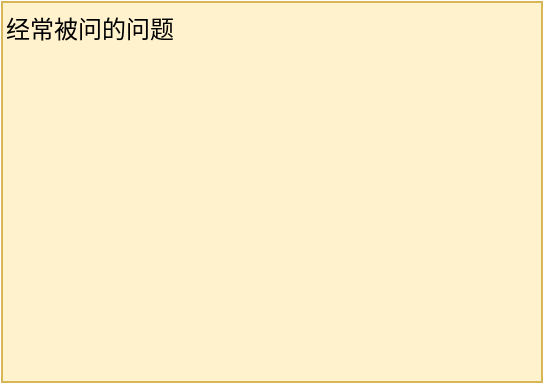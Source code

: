<mxfile version="14.6.5" type="github">
  <diagram id="Q7PYILhDDl7qASE8rhqx" name="Page-1">
    <mxGraphModel dx="893" dy="517" grid="1" gridSize="10" guides="1" tooltips="1" connect="1" arrows="1" fold="1" page="1" pageScale="1" pageWidth="827" pageHeight="1169" math="0" shadow="0">
      <root>
        <mxCell id="0" />
        <mxCell id="1" parent="0" />
        <mxCell id="UkGW2ZFDur8cdLvspdQB-2" value="经常被问的问题&lt;div style=&quot;text-align: justify&quot;&gt;&lt;/div&gt;&lt;div&gt;&lt;/div&gt;" style="text;html=1;strokeColor=#d6b656;fillColor=#fff2cc;align=left;verticalAlign=top;whiteSpace=wrap;rounded=0;" vertex="1" parent="1">
          <mxGeometry x="200" y="110" width="270" height="190" as="geometry" />
        </mxCell>
      </root>
    </mxGraphModel>
  </diagram>
</mxfile>
